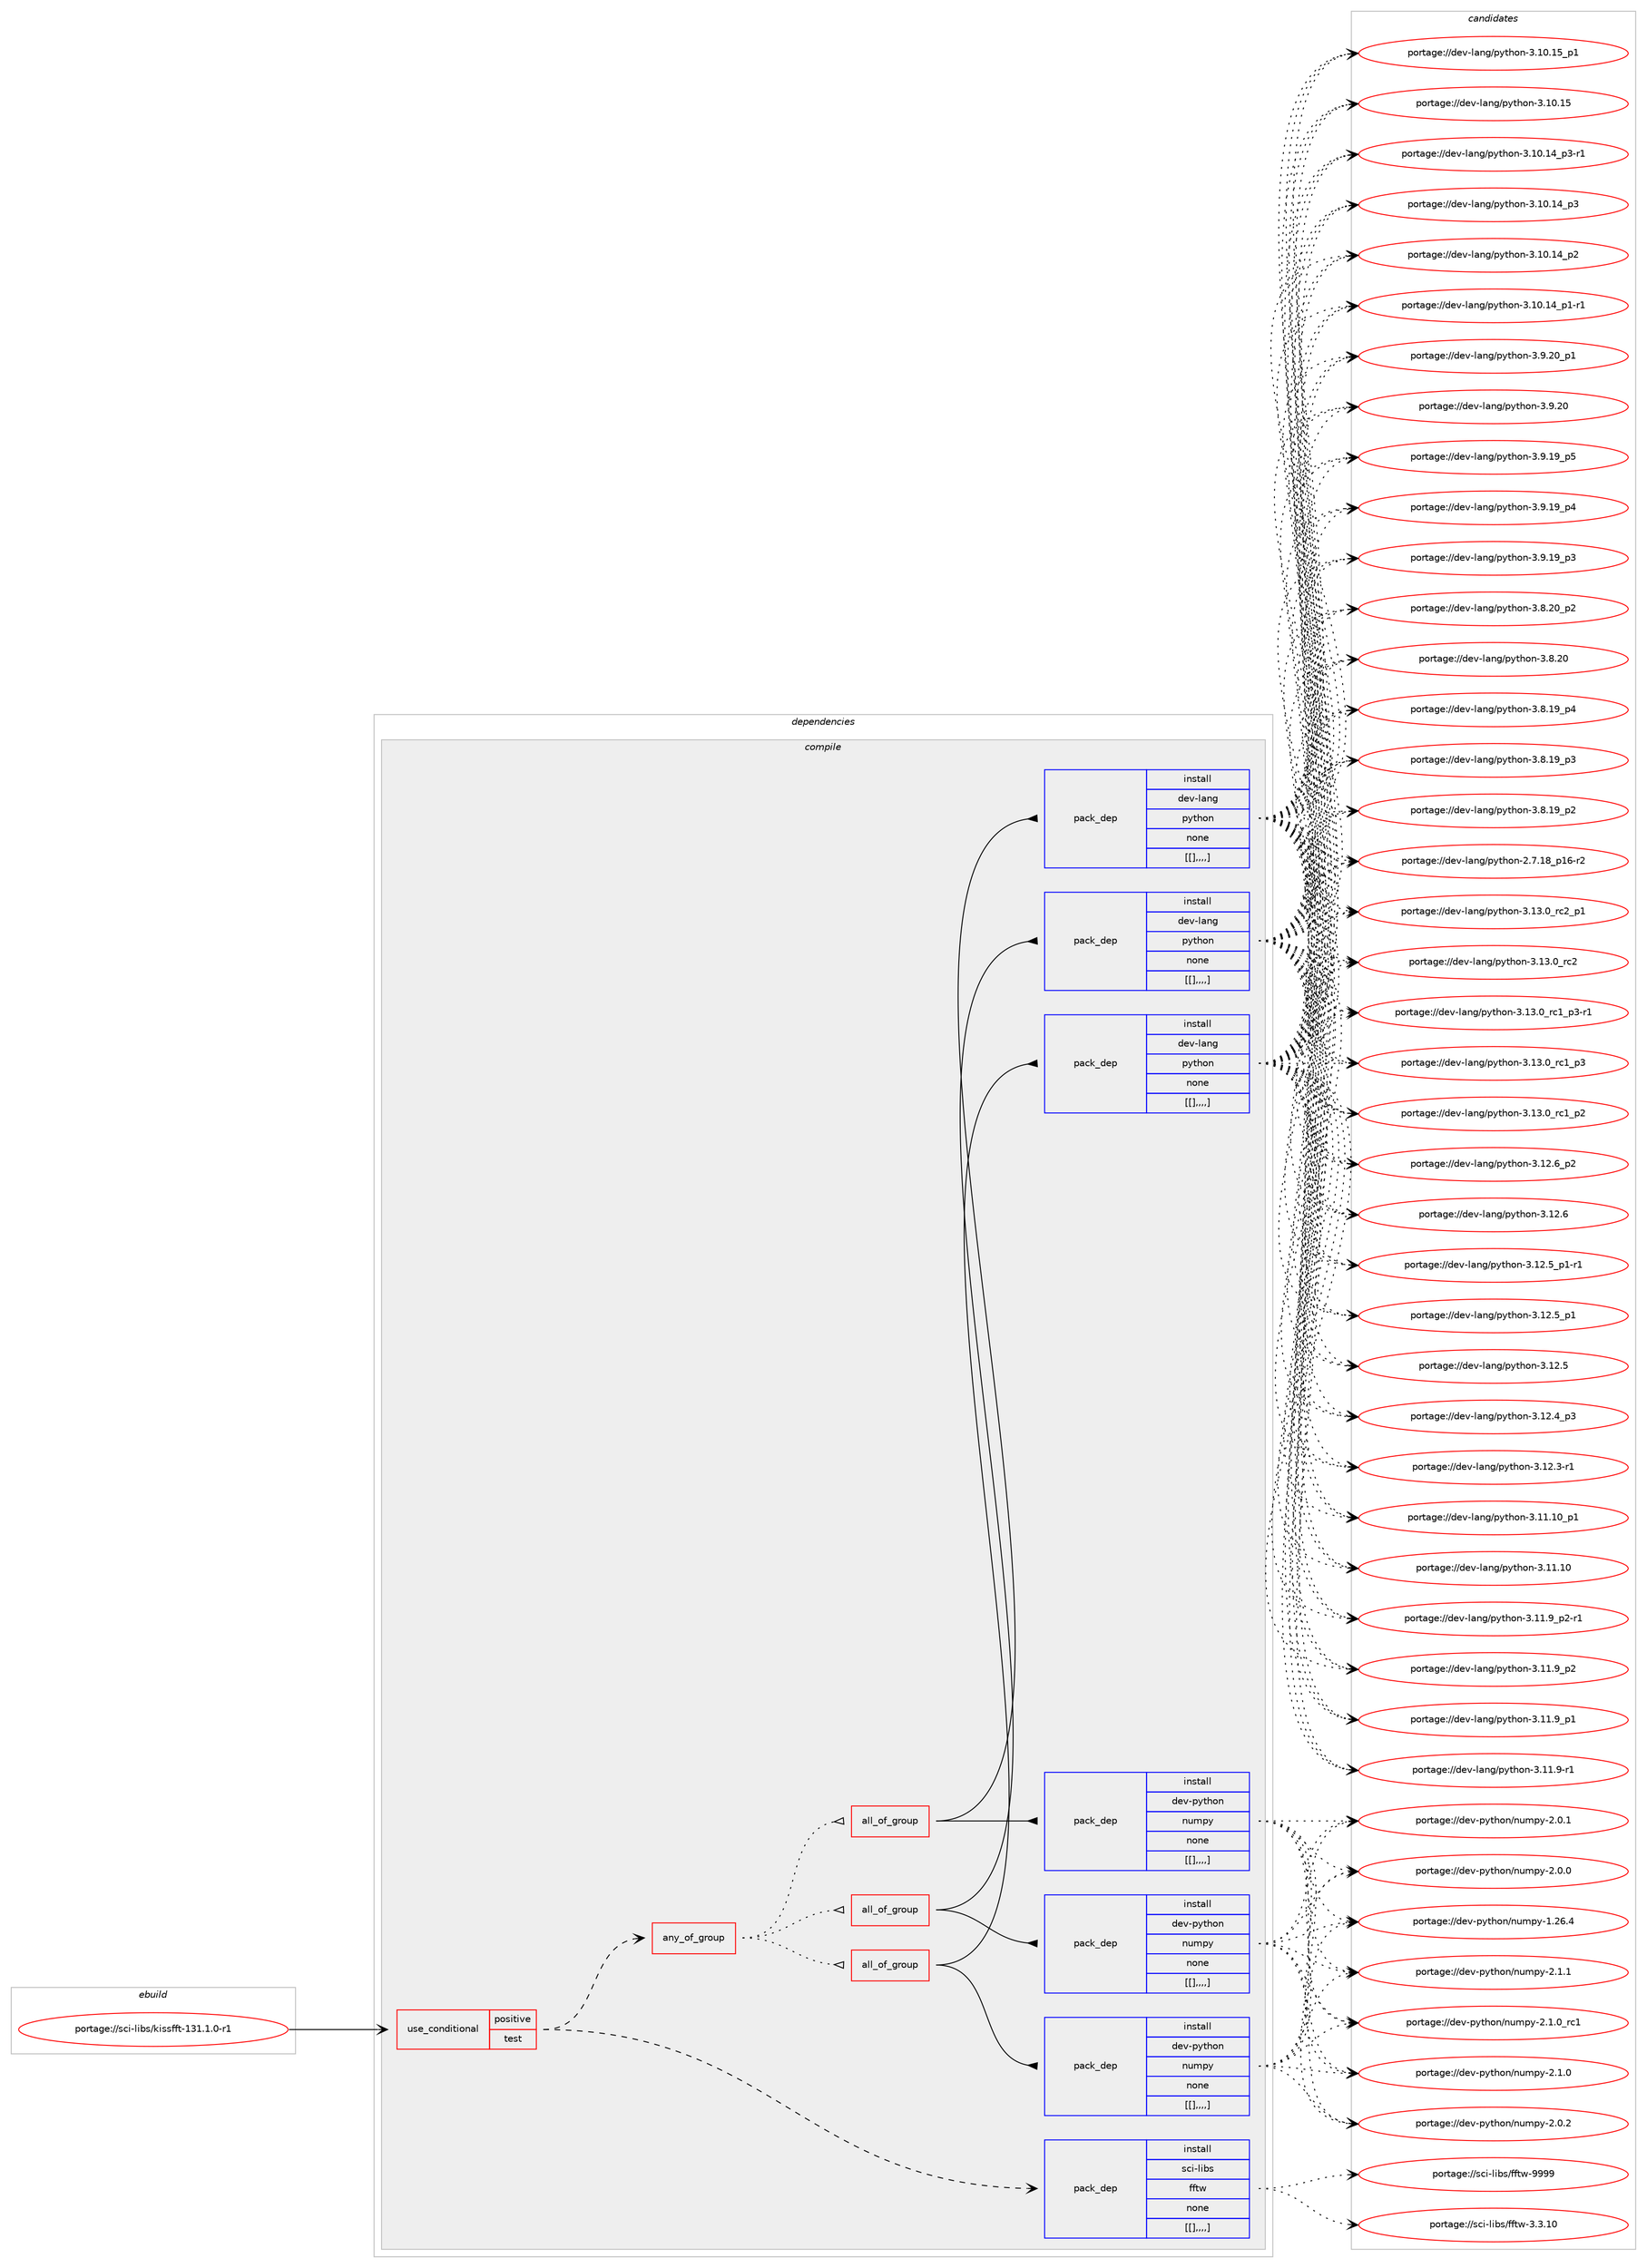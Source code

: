 digraph prolog {

# *************
# Graph options
# *************

newrank=true;
concentrate=true;
compound=true;
graph [rankdir=LR,fontname=Helvetica,fontsize=10,ranksep=1.5];#, ranksep=2.5, nodesep=0.2];
edge  [arrowhead=vee];
node  [fontname=Helvetica,fontsize=10];

# **********
# The ebuild
# **********

subgraph cluster_leftcol {
color=gray;
label=<<i>ebuild</i>>;
id [label="portage://sci-libs/kissfft-131.1.0-r1", color=red, width=4, href="../sci-libs/kissfft-131.1.0-r1.svg"];
}

# ****************
# The dependencies
# ****************

subgraph cluster_midcol {
color=gray;
label=<<i>dependencies</i>>;
subgraph cluster_compile {
fillcolor="#eeeeee";
style=filled;
label=<<i>compile</i>>;
subgraph cond110221 {
dependency412588 [label=<<TABLE BORDER="0" CELLBORDER="1" CELLSPACING="0" CELLPADDING="4"><TR><TD ROWSPAN="3" CELLPADDING="10">use_conditional</TD></TR><TR><TD>positive</TD></TR><TR><TD>test</TD></TR></TABLE>>, shape=none, color=red];
subgraph pack299478 {
dependency412589 [label=<<TABLE BORDER="0" CELLBORDER="1" CELLSPACING="0" CELLPADDING="4" WIDTH="220"><TR><TD ROWSPAN="6" CELLPADDING="30">pack_dep</TD></TR><TR><TD WIDTH="110">install</TD></TR><TR><TD>sci-libs</TD></TR><TR><TD>fftw</TD></TR><TR><TD>none</TD></TR><TR><TD>[[],,,,]</TD></TR></TABLE>>, shape=none, color=blue];
}
dependency412588:e -> dependency412589:w [weight=20,style="dashed",arrowhead="vee"];
subgraph any2693 {
dependency412590 [label=<<TABLE BORDER="0" CELLBORDER="1" CELLSPACING="0" CELLPADDING="4"><TR><TD CELLPADDING="10">any_of_group</TD></TR></TABLE>>, shape=none, color=red];subgraph all199 {
dependency412591 [label=<<TABLE BORDER="0" CELLBORDER="1" CELLSPACING="0" CELLPADDING="4"><TR><TD CELLPADDING="10">all_of_group</TD></TR></TABLE>>, shape=none, color=red];subgraph pack299479 {
dependency412592 [label=<<TABLE BORDER="0" CELLBORDER="1" CELLSPACING="0" CELLPADDING="4" WIDTH="220"><TR><TD ROWSPAN="6" CELLPADDING="30">pack_dep</TD></TR><TR><TD WIDTH="110">install</TD></TR><TR><TD>dev-lang</TD></TR><TR><TD>python</TD></TR><TR><TD>none</TD></TR><TR><TD>[[],,,,]</TD></TR></TABLE>>, shape=none, color=blue];
}
dependency412591:e -> dependency412592:w [weight=20,style="solid",arrowhead="inv"];
subgraph pack299480 {
dependency412593 [label=<<TABLE BORDER="0" CELLBORDER="1" CELLSPACING="0" CELLPADDING="4" WIDTH="220"><TR><TD ROWSPAN="6" CELLPADDING="30">pack_dep</TD></TR><TR><TD WIDTH="110">install</TD></TR><TR><TD>dev-python</TD></TR><TR><TD>numpy</TD></TR><TR><TD>none</TD></TR><TR><TD>[[],,,,]</TD></TR></TABLE>>, shape=none, color=blue];
}
dependency412591:e -> dependency412593:w [weight=20,style="solid",arrowhead="inv"];
}
dependency412590:e -> dependency412591:w [weight=20,style="dotted",arrowhead="oinv"];
subgraph all200 {
dependency412594 [label=<<TABLE BORDER="0" CELLBORDER="1" CELLSPACING="0" CELLPADDING="4"><TR><TD CELLPADDING="10">all_of_group</TD></TR></TABLE>>, shape=none, color=red];subgraph pack299481 {
dependency412595 [label=<<TABLE BORDER="0" CELLBORDER="1" CELLSPACING="0" CELLPADDING="4" WIDTH="220"><TR><TD ROWSPAN="6" CELLPADDING="30">pack_dep</TD></TR><TR><TD WIDTH="110">install</TD></TR><TR><TD>dev-lang</TD></TR><TR><TD>python</TD></TR><TR><TD>none</TD></TR><TR><TD>[[],,,,]</TD></TR></TABLE>>, shape=none, color=blue];
}
dependency412594:e -> dependency412595:w [weight=20,style="solid",arrowhead="inv"];
subgraph pack299482 {
dependency412596 [label=<<TABLE BORDER="0" CELLBORDER="1" CELLSPACING="0" CELLPADDING="4" WIDTH="220"><TR><TD ROWSPAN="6" CELLPADDING="30">pack_dep</TD></TR><TR><TD WIDTH="110">install</TD></TR><TR><TD>dev-python</TD></TR><TR><TD>numpy</TD></TR><TR><TD>none</TD></TR><TR><TD>[[],,,,]</TD></TR></TABLE>>, shape=none, color=blue];
}
dependency412594:e -> dependency412596:w [weight=20,style="solid",arrowhead="inv"];
}
dependency412590:e -> dependency412594:w [weight=20,style="dotted",arrowhead="oinv"];
subgraph all201 {
dependency412597 [label=<<TABLE BORDER="0" CELLBORDER="1" CELLSPACING="0" CELLPADDING="4"><TR><TD CELLPADDING="10">all_of_group</TD></TR></TABLE>>, shape=none, color=red];subgraph pack299483 {
dependency412598 [label=<<TABLE BORDER="0" CELLBORDER="1" CELLSPACING="0" CELLPADDING="4" WIDTH="220"><TR><TD ROWSPAN="6" CELLPADDING="30">pack_dep</TD></TR><TR><TD WIDTH="110">install</TD></TR><TR><TD>dev-lang</TD></TR><TR><TD>python</TD></TR><TR><TD>none</TD></TR><TR><TD>[[],,,,]</TD></TR></TABLE>>, shape=none, color=blue];
}
dependency412597:e -> dependency412598:w [weight=20,style="solid",arrowhead="inv"];
subgraph pack299484 {
dependency412599 [label=<<TABLE BORDER="0" CELLBORDER="1" CELLSPACING="0" CELLPADDING="4" WIDTH="220"><TR><TD ROWSPAN="6" CELLPADDING="30">pack_dep</TD></TR><TR><TD WIDTH="110">install</TD></TR><TR><TD>dev-python</TD></TR><TR><TD>numpy</TD></TR><TR><TD>none</TD></TR><TR><TD>[[],,,,]</TD></TR></TABLE>>, shape=none, color=blue];
}
dependency412597:e -> dependency412599:w [weight=20,style="solid",arrowhead="inv"];
}
dependency412590:e -> dependency412597:w [weight=20,style="dotted",arrowhead="oinv"];
}
dependency412588:e -> dependency412590:w [weight=20,style="dashed",arrowhead="vee"];
}
id:e -> dependency412588:w [weight=20,style="solid",arrowhead="vee"];
}
subgraph cluster_compileandrun {
fillcolor="#eeeeee";
style=filled;
label=<<i>compile and run</i>>;
}
subgraph cluster_run {
fillcolor="#eeeeee";
style=filled;
label=<<i>run</i>>;
}
}

# **************
# The candidates
# **************

subgraph cluster_choices {
rank=same;
color=gray;
label=<<i>candidates</i>>;

subgraph choice299478 {
color=black;
nodesep=1;
choice115991054510810598115471021021161194557575757 [label="portage://sci-libs/fftw-9999", color=red, width=4,href="../sci-libs/fftw-9999.svg"];
choice1159910545108105981154710210211611945514651464948 [label="portage://sci-libs/fftw-3.3.10", color=red, width=4,href="../sci-libs/fftw-3.3.10.svg"];
dependency412589:e -> choice115991054510810598115471021021161194557575757:w [style=dotted,weight="100"];
dependency412589:e -> choice1159910545108105981154710210211611945514651464948:w [style=dotted,weight="100"];
}
subgraph choice299479 {
color=black;
nodesep=1;
choice100101118451089711010347112121116104111110455146495146489511499509511249 [label="portage://dev-lang/python-3.13.0_rc2_p1", color=red, width=4,href="../dev-lang/python-3.13.0_rc2_p1.svg"];
choice10010111845108971101034711212111610411111045514649514648951149950 [label="portage://dev-lang/python-3.13.0_rc2", color=red, width=4,href="../dev-lang/python-3.13.0_rc2.svg"];
choice1001011184510897110103471121211161041111104551464951464895114994995112514511449 [label="portage://dev-lang/python-3.13.0_rc1_p3-r1", color=red, width=4,href="../dev-lang/python-3.13.0_rc1_p3-r1.svg"];
choice100101118451089711010347112121116104111110455146495146489511499499511251 [label="portage://dev-lang/python-3.13.0_rc1_p3", color=red, width=4,href="../dev-lang/python-3.13.0_rc1_p3.svg"];
choice100101118451089711010347112121116104111110455146495146489511499499511250 [label="portage://dev-lang/python-3.13.0_rc1_p2", color=red, width=4,href="../dev-lang/python-3.13.0_rc1_p2.svg"];
choice100101118451089711010347112121116104111110455146495046549511250 [label="portage://dev-lang/python-3.12.6_p2", color=red, width=4,href="../dev-lang/python-3.12.6_p2.svg"];
choice10010111845108971101034711212111610411111045514649504654 [label="portage://dev-lang/python-3.12.6", color=red, width=4,href="../dev-lang/python-3.12.6.svg"];
choice1001011184510897110103471121211161041111104551464950465395112494511449 [label="portage://dev-lang/python-3.12.5_p1-r1", color=red, width=4,href="../dev-lang/python-3.12.5_p1-r1.svg"];
choice100101118451089711010347112121116104111110455146495046539511249 [label="portage://dev-lang/python-3.12.5_p1", color=red, width=4,href="../dev-lang/python-3.12.5_p1.svg"];
choice10010111845108971101034711212111610411111045514649504653 [label="portage://dev-lang/python-3.12.5", color=red, width=4,href="../dev-lang/python-3.12.5.svg"];
choice100101118451089711010347112121116104111110455146495046529511251 [label="portage://dev-lang/python-3.12.4_p3", color=red, width=4,href="../dev-lang/python-3.12.4_p3.svg"];
choice100101118451089711010347112121116104111110455146495046514511449 [label="portage://dev-lang/python-3.12.3-r1", color=red, width=4,href="../dev-lang/python-3.12.3-r1.svg"];
choice10010111845108971101034711212111610411111045514649494649489511249 [label="portage://dev-lang/python-3.11.10_p1", color=red, width=4,href="../dev-lang/python-3.11.10_p1.svg"];
choice1001011184510897110103471121211161041111104551464949464948 [label="portage://dev-lang/python-3.11.10", color=red, width=4,href="../dev-lang/python-3.11.10.svg"];
choice1001011184510897110103471121211161041111104551464949465795112504511449 [label="portage://dev-lang/python-3.11.9_p2-r1", color=red, width=4,href="../dev-lang/python-3.11.9_p2-r1.svg"];
choice100101118451089711010347112121116104111110455146494946579511250 [label="portage://dev-lang/python-3.11.9_p2", color=red, width=4,href="../dev-lang/python-3.11.9_p2.svg"];
choice100101118451089711010347112121116104111110455146494946579511249 [label="portage://dev-lang/python-3.11.9_p1", color=red, width=4,href="../dev-lang/python-3.11.9_p1.svg"];
choice100101118451089711010347112121116104111110455146494946574511449 [label="portage://dev-lang/python-3.11.9-r1", color=red, width=4,href="../dev-lang/python-3.11.9-r1.svg"];
choice10010111845108971101034711212111610411111045514649484649539511249 [label="portage://dev-lang/python-3.10.15_p1", color=red, width=4,href="../dev-lang/python-3.10.15_p1.svg"];
choice1001011184510897110103471121211161041111104551464948464953 [label="portage://dev-lang/python-3.10.15", color=red, width=4,href="../dev-lang/python-3.10.15.svg"];
choice100101118451089711010347112121116104111110455146494846495295112514511449 [label="portage://dev-lang/python-3.10.14_p3-r1", color=red, width=4,href="../dev-lang/python-3.10.14_p3-r1.svg"];
choice10010111845108971101034711212111610411111045514649484649529511251 [label="portage://dev-lang/python-3.10.14_p3", color=red, width=4,href="../dev-lang/python-3.10.14_p3.svg"];
choice10010111845108971101034711212111610411111045514649484649529511250 [label="portage://dev-lang/python-3.10.14_p2", color=red, width=4,href="../dev-lang/python-3.10.14_p2.svg"];
choice100101118451089711010347112121116104111110455146494846495295112494511449 [label="portage://dev-lang/python-3.10.14_p1-r1", color=red, width=4,href="../dev-lang/python-3.10.14_p1-r1.svg"];
choice100101118451089711010347112121116104111110455146574650489511249 [label="portage://dev-lang/python-3.9.20_p1", color=red, width=4,href="../dev-lang/python-3.9.20_p1.svg"];
choice10010111845108971101034711212111610411111045514657465048 [label="portage://dev-lang/python-3.9.20", color=red, width=4,href="../dev-lang/python-3.9.20.svg"];
choice100101118451089711010347112121116104111110455146574649579511253 [label="portage://dev-lang/python-3.9.19_p5", color=red, width=4,href="../dev-lang/python-3.9.19_p5.svg"];
choice100101118451089711010347112121116104111110455146574649579511252 [label="portage://dev-lang/python-3.9.19_p4", color=red, width=4,href="../dev-lang/python-3.9.19_p4.svg"];
choice100101118451089711010347112121116104111110455146574649579511251 [label="portage://dev-lang/python-3.9.19_p3", color=red, width=4,href="../dev-lang/python-3.9.19_p3.svg"];
choice100101118451089711010347112121116104111110455146564650489511250 [label="portage://dev-lang/python-3.8.20_p2", color=red, width=4,href="../dev-lang/python-3.8.20_p2.svg"];
choice10010111845108971101034711212111610411111045514656465048 [label="portage://dev-lang/python-3.8.20", color=red, width=4,href="../dev-lang/python-3.8.20.svg"];
choice100101118451089711010347112121116104111110455146564649579511252 [label="portage://dev-lang/python-3.8.19_p4", color=red, width=4,href="../dev-lang/python-3.8.19_p4.svg"];
choice100101118451089711010347112121116104111110455146564649579511251 [label="portage://dev-lang/python-3.8.19_p3", color=red, width=4,href="../dev-lang/python-3.8.19_p3.svg"];
choice100101118451089711010347112121116104111110455146564649579511250 [label="portage://dev-lang/python-3.8.19_p2", color=red, width=4,href="../dev-lang/python-3.8.19_p2.svg"];
choice100101118451089711010347112121116104111110455046554649569511249544511450 [label="portage://dev-lang/python-2.7.18_p16-r2", color=red, width=4,href="../dev-lang/python-2.7.18_p16-r2.svg"];
dependency412592:e -> choice100101118451089711010347112121116104111110455146495146489511499509511249:w [style=dotted,weight="100"];
dependency412592:e -> choice10010111845108971101034711212111610411111045514649514648951149950:w [style=dotted,weight="100"];
dependency412592:e -> choice1001011184510897110103471121211161041111104551464951464895114994995112514511449:w [style=dotted,weight="100"];
dependency412592:e -> choice100101118451089711010347112121116104111110455146495146489511499499511251:w [style=dotted,weight="100"];
dependency412592:e -> choice100101118451089711010347112121116104111110455146495146489511499499511250:w [style=dotted,weight="100"];
dependency412592:e -> choice100101118451089711010347112121116104111110455146495046549511250:w [style=dotted,weight="100"];
dependency412592:e -> choice10010111845108971101034711212111610411111045514649504654:w [style=dotted,weight="100"];
dependency412592:e -> choice1001011184510897110103471121211161041111104551464950465395112494511449:w [style=dotted,weight="100"];
dependency412592:e -> choice100101118451089711010347112121116104111110455146495046539511249:w [style=dotted,weight="100"];
dependency412592:e -> choice10010111845108971101034711212111610411111045514649504653:w [style=dotted,weight="100"];
dependency412592:e -> choice100101118451089711010347112121116104111110455146495046529511251:w [style=dotted,weight="100"];
dependency412592:e -> choice100101118451089711010347112121116104111110455146495046514511449:w [style=dotted,weight="100"];
dependency412592:e -> choice10010111845108971101034711212111610411111045514649494649489511249:w [style=dotted,weight="100"];
dependency412592:e -> choice1001011184510897110103471121211161041111104551464949464948:w [style=dotted,weight="100"];
dependency412592:e -> choice1001011184510897110103471121211161041111104551464949465795112504511449:w [style=dotted,weight="100"];
dependency412592:e -> choice100101118451089711010347112121116104111110455146494946579511250:w [style=dotted,weight="100"];
dependency412592:e -> choice100101118451089711010347112121116104111110455146494946579511249:w [style=dotted,weight="100"];
dependency412592:e -> choice100101118451089711010347112121116104111110455146494946574511449:w [style=dotted,weight="100"];
dependency412592:e -> choice10010111845108971101034711212111610411111045514649484649539511249:w [style=dotted,weight="100"];
dependency412592:e -> choice1001011184510897110103471121211161041111104551464948464953:w [style=dotted,weight="100"];
dependency412592:e -> choice100101118451089711010347112121116104111110455146494846495295112514511449:w [style=dotted,weight="100"];
dependency412592:e -> choice10010111845108971101034711212111610411111045514649484649529511251:w [style=dotted,weight="100"];
dependency412592:e -> choice10010111845108971101034711212111610411111045514649484649529511250:w [style=dotted,weight="100"];
dependency412592:e -> choice100101118451089711010347112121116104111110455146494846495295112494511449:w [style=dotted,weight="100"];
dependency412592:e -> choice100101118451089711010347112121116104111110455146574650489511249:w [style=dotted,weight="100"];
dependency412592:e -> choice10010111845108971101034711212111610411111045514657465048:w [style=dotted,weight="100"];
dependency412592:e -> choice100101118451089711010347112121116104111110455146574649579511253:w [style=dotted,weight="100"];
dependency412592:e -> choice100101118451089711010347112121116104111110455146574649579511252:w [style=dotted,weight="100"];
dependency412592:e -> choice100101118451089711010347112121116104111110455146574649579511251:w [style=dotted,weight="100"];
dependency412592:e -> choice100101118451089711010347112121116104111110455146564650489511250:w [style=dotted,weight="100"];
dependency412592:e -> choice10010111845108971101034711212111610411111045514656465048:w [style=dotted,weight="100"];
dependency412592:e -> choice100101118451089711010347112121116104111110455146564649579511252:w [style=dotted,weight="100"];
dependency412592:e -> choice100101118451089711010347112121116104111110455146564649579511251:w [style=dotted,weight="100"];
dependency412592:e -> choice100101118451089711010347112121116104111110455146564649579511250:w [style=dotted,weight="100"];
dependency412592:e -> choice100101118451089711010347112121116104111110455046554649569511249544511450:w [style=dotted,weight="100"];
}
subgraph choice299480 {
color=black;
nodesep=1;
choice1001011184511212111610411111047110117109112121455046494649 [label="portage://dev-python/numpy-2.1.1", color=red, width=4,href="../dev-python/numpy-2.1.1.svg"];
choice1001011184511212111610411111047110117109112121455046494648951149949 [label="portage://dev-python/numpy-2.1.0_rc1", color=red, width=4,href="../dev-python/numpy-2.1.0_rc1.svg"];
choice1001011184511212111610411111047110117109112121455046494648 [label="portage://dev-python/numpy-2.1.0", color=red, width=4,href="../dev-python/numpy-2.1.0.svg"];
choice1001011184511212111610411111047110117109112121455046484650 [label="portage://dev-python/numpy-2.0.2", color=red, width=4,href="../dev-python/numpy-2.0.2.svg"];
choice1001011184511212111610411111047110117109112121455046484649 [label="portage://dev-python/numpy-2.0.1", color=red, width=4,href="../dev-python/numpy-2.0.1.svg"];
choice1001011184511212111610411111047110117109112121455046484648 [label="portage://dev-python/numpy-2.0.0", color=red, width=4,href="../dev-python/numpy-2.0.0.svg"];
choice100101118451121211161041111104711011710911212145494650544652 [label="portage://dev-python/numpy-1.26.4", color=red, width=4,href="../dev-python/numpy-1.26.4.svg"];
dependency412593:e -> choice1001011184511212111610411111047110117109112121455046494649:w [style=dotted,weight="100"];
dependency412593:e -> choice1001011184511212111610411111047110117109112121455046494648951149949:w [style=dotted,weight="100"];
dependency412593:e -> choice1001011184511212111610411111047110117109112121455046494648:w [style=dotted,weight="100"];
dependency412593:e -> choice1001011184511212111610411111047110117109112121455046484650:w [style=dotted,weight="100"];
dependency412593:e -> choice1001011184511212111610411111047110117109112121455046484649:w [style=dotted,weight="100"];
dependency412593:e -> choice1001011184511212111610411111047110117109112121455046484648:w [style=dotted,weight="100"];
dependency412593:e -> choice100101118451121211161041111104711011710911212145494650544652:w [style=dotted,weight="100"];
}
subgraph choice299481 {
color=black;
nodesep=1;
choice100101118451089711010347112121116104111110455146495146489511499509511249 [label="portage://dev-lang/python-3.13.0_rc2_p1", color=red, width=4,href="../dev-lang/python-3.13.0_rc2_p1.svg"];
choice10010111845108971101034711212111610411111045514649514648951149950 [label="portage://dev-lang/python-3.13.0_rc2", color=red, width=4,href="../dev-lang/python-3.13.0_rc2.svg"];
choice1001011184510897110103471121211161041111104551464951464895114994995112514511449 [label="portage://dev-lang/python-3.13.0_rc1_p3-r1", color=red, width=4,href="../dev-lang/python-3.13.0_rc1_p3-r1.svg"];
choice100101118451089711010347112121116104111110455146495146489511499499511251 [label="portage://dev-lang/python-3.13.0_rc1_p3", color=red, width=4,href="../dev-lang/python-3.13.0_rc1_p3.svg"];
choice100101118451089711010347112121116104111110455146495146489511499499511250 [label="portage://dev-lang/python-3.13.0_rc1_p2", color=red, width=4,href="../dev-lang/python-3.13.0_rc1_p2.svg"];
choice100101118451089711010347112121116104111110455146495046549511250 [label="portage://dev-lang/python-3.12.6_p2", color=red, width=4,href="../dev-lang/python-3.12.6_p2.svg"];
choice10010111845108971101034711212111610411111045514649504654 [label="portage://dev-lang/python-3.12.6", color=red, width=4,href="../dev-lang/python-3.12.6.svg"];
choice1001011184510897110103471121211161041111104551464950465395112494511449 [label="portage://dev-lang/python-3.12.5_p1-r1", color=red, width=4,href="../dev-lang/python-3.12.5_p1-r1.svg"];
choice100101118451089711010347112121116104111110455146495046539511249 [label="portage://dev-lang/python-3.12.5_p1", color=red, width=4,href="../dev-lang/python-3.12.5_p1.svg"];
choice10010111845108971101034711212111610411111045514649504653 [label="portage://dev-lang/python-3.12.5", color=red, width=4,href="../dev-lang/python-3.12.5.svg"];
choice100101118451089711010347112121116104111110455146495046529511251 [label="portage://dev-lang/python-3.12.4_p3", color=red, width=4,href="../dev-lang/python-3.12.4_p3.svg"];
choice100101118451089711010347112121116104111110455146495046514511449 [label="portage://dev-lang/python-3.12.3-r1", color=red, width=4,href="../dev-lang/python-3.12.3-r1.svg"];
choice10010111845108971101034711212111610411111045514649494649489511249 [label="portage://dev-lang/python-3.11.10_p1", color=red, width=4,href="../dev-lang/python-3.11.10_p1.svg"];
choice1001011184510897110103471121211161041111104551464949464948 [label="portage://dev-lang/python-3.11.10", color=red, width=4,href="../dev-lang/python-3.11.10.svg"];
choice1001011184510897110103471121211161041111104551464949465795112504511449 [label="portage://dev-lang/python-3.11.9_p2-r1", color=red, width=4,href="../dev-lang/python-3.11.9_p2-r1.svg"];
choice100101118451089711010347112121116104111110455146494946579511250 [label="portage://dev-lang/python-3.11.9_p2", color=red, width=4,href="../dev-lang/python-3.11.9_p2.svg"];
choice100101118451089711010347112121116104111110455146494946579511249 [label="portage://dev-lang/python-3.11.9_p1", color=red, width=4,href="../dev-lang/python-3.11.9_p1.svg"];
choice100101118451089711010347112121116104111110455146494946574511449 [label="portage://dev-lang/python-3.11.9-r1", color=red, width=4,href="../dev-lang/python-3.11.9-r1.svg"];
choice10010111845108971101034711212111610411111045514649484649539511249 [label="portage://dev-lang/python-3.10.15_p1", color=red, width=4,href="../dev-lang/python-3.10.15_p1.svg"];
choice1001011184510897110103471121211161041111104551464948464953 [label="portage://dev-lang/python-3.10.15", color=red, width=4,href="../dev-lang/python-3.10.15.svg"];
choice100101118451089711010347112121116104111110455146494846495295112514511449 [label="portage://dev-lang/python-3.10.14_p3-r1", color=red, width=4,href="../dev-lang/python-3.10.14_p3-r1.svg"];
choice10010111845108971101034711212111610411111045514649484649529511251 [label="portage://dev-lang/python-3.10.14_p3", color=red, width=4,href="../dev-lang/python-3.10.14_p3.svg"];
choice10010111845108971101034711212111610411111045514649484649529511250 [label="portage://dev-lang/python-3.10.14_p2", color=red, width=4,href="../dev-lang/python-3.10.14_p2.svg"];
choice100101118451089711010347112121116104111110455146494846495295112494511449 [label="portage://dev-lang/python-3.10.14_p1-r1", color=red, width=4,href="../dev-lang/python-3.10.14_p1-r1.svg"];
choice100101118451089711010347112121116104111110455146574650489511249 [label="portage://dev-lang/python-3.9.20_p1", color=red, width=4,href="../dev-lang/python-3.9.20_p1.svg"];
choice10010111845108971101034711212111610411111045514657465048 [label="portage://dev-lang/python-3.9.20", color=red, width=4,href="../dev-lang/python-3.9.20.svg"];
choice100101118451089711010347112121116104111110455146574649579511253 [label="portage://dev-lang/python-3.9.19_p5", color=red, width=4,href="../dev-lang/python-3.9.19_p5.svg"];
choice100101118451089711010347112121116104111110455146574649579511252 [label="portage://dev-lang/python-3.9.19_p4", color=red, width=4,href="../dev-lang/python-3.9.19_p4.svg"];
choice100101118451089711010347112121116104111110455146574649579511251 [label="portage://dev-lang/python-3.9.19_p3", color=red, width=4,href="../dev-lang/python-3.9.19_p3.svg"];
choice100101118451089711010347112121116104111110455146564650489511250 [label="portage://dev-lang/python-3.8.20_p2", color=red, width=4,href="../dev-lang/python-3.8.20_p2.svg"];
choice10010111845108971101034711212111610411111045514656465048 [label="portage://dev-lang/python-3.8.20", color=red, width=4,href="../dev-lang/python-3.8.20.svg"];
choice100101118451089711010347112121116104111110455146564649579511252 [label="portage://dev-lang/python-3.8.19_p4", color=red, width=4,href="../dev-lang/python-3.8.19_p4.svg"];
choice100101118451089711010347112121116104111110455146564649579511251 [label="portage://dev-lang/python-3.8.19_p3", color=red, width=4,href="../dev-lang/python-3.8.19_p3.svg"];
choice100101118451089711010347112121116104111110455146564649579511250 [label="portage://dev-lang/python-3.8.19_p2", color=red, width=4,href="../dev-lang/python-3.8.19_p2.svg"];
choice100101118451089711010347112121116104111110455046554649569511249544511450 [label="portage://dev-lang/python-2.7.18_p16-r2", color=red, width=4,href="../dev-lang/python-2.7.18_p16-r2.svg"];
dependency412595:e -> choice100101118451089711010347112121116104111110455146495146489511499509511249:w [style=dotted,weight="100"];
dependency412595:e -> choice10010111845108971101034711212111610411111045514649514648951149950:w [style=dotted,weight="100"];
dependency412595:e -> choice1001011184510897110103471121211161041111104551464951464895114994995112514511449:w [style=dotted,weight="100"];
dependency412595:e -> choice100101118451089711010347112121116104111110455146495146489511499499511251:w [style=dotted,weight="100"];
dependency412595:e -> choice100101118451089711010347112121116104111110455146495146489511499499511250:w [style=dotted,weight="100"];
dependency412595:e -> choice100101118451089711010347112121116104111110455146495046549511250:w [style=dotted,weight="100"];
dependency412595:e -> choice10010111845108971101034711212111610411111045514649504654:w [style=dotted,weight="100"];
dependency412595:e -> choice1001011184510897110103471121211161041111104551464950465395112494511449:w [style=dotted,weight="100"];
dependency412595:e -> choice100101118451089711010347112121116104111110455146495046539511249:w [style=dotted,weight="100"];
dependency412595:e -> choice10010111845108971101034711212111610411111045514649504653:w [style=dotted,weight="100"];
dependency412595:e -> choice100101118451089711010347112121116104111110455146495046529511251:w [style=dotted,weight="100"];
dependency412595:e -> choice100101118451089711010347112121116104111110455146495046514511449:w [style=dotted,weight="100"];
dependency412595:e -> choice10010111845108971101034711212111610411111045514649494649489511249:w [style=dotted,weight="100"];
dependency412595:e -> choice1001011184510897110103471121211161041111104551464949464948:w [style=dotted,weight="100"];
dependency412595:e -> choice1001011184510897110103471121211161041111104551464949465795112504511449:w [style=dotted,weight="100"];
dependency412595:e -> choice100101118451089711010347112121116104111110455146494946579511250:w [style=dotted,weight="100"];
dependency412595:e -> choice100101118451089711010347112121116104111110455146494946579511249:w [style=dotted,weight="100"];
dependency412595:e -> choice100101118451089711010347112121116104111110455146494946574511449:w [style=dotted,weight="100"];
dependency412595:e -> choice10010111845108971101034711212111610411111045514649484649539511249:w [style=dotted,weight="100"];
dependency412595:e -> choice1001011184510897110103471121211161041111104551464948464953:w [style=dotted,weight="100"];
dependency412595:e -> choice100101118451089711010347112121116104111110455146494846495295112514511449:w [style=dotted,weight="100"];
dependency412595:e -> choice10010111845108971101034711212111610411111045514649484649529511251:w [style=dotted,weight="100"];
dependency412595:e -> choice10010111845108971101034711212111610411111045514649484649529511250:w [style=dotted,weight="100"];
dependency412595:e -> choice100101118451089711010347112121116104111110455146494846495295112494511449:w [style=dotted,weight="100"];
dependency412595:e -> choice100101118451089711010347112121116104111110455146574650489511249:w [style=dotted,weight="100"];
dependency412595:e -> choice10010111845108971101034711212111610411111045514657465048:w [style=dotted,weight="100"];
dependency412595:e -> choice100101118451089711010347112121116104111110455146574649579511253:w [style=dotted,weight="100"];
dependency412595:e -> choice100101118451089711010347112121116104111110455146574649579511252:w [style=dotted,weight="100"];
dependency412595:e -> choice100101118451089711010347112121116104111110455146574649579511251:w [style=dotted,weight="100"];
dependency412595:e -> choice100101118451089711010347112121116104111110455146564650489511250:w [style=dotted,weight="100"];
dependency412595:e -> choice10010111845108971101034711212111610411111045514656465048:w [style=dotted,weight="100"];
dependency412595:e -> choice100101118451089711010347112121116104111110455146564649579511252:w [style=dotted,weight="100"];
dependency412595:e -> choice100101118451089711010347112121116104111110455146564649579511251:w [style=dotted,weight="100"];
dependency412595:e -> choice100101118451089711010347112121116104111110455146564649579511250:w [style=dotted,weight="100"];
dependency412595:e -> choice100101118451089711010347112121116104111110455046554649569511249544511450:w [style=dotted,weight="100"];
}
subgraph choice299482 {
color=black;
nodesep=1;
choice1001011184511212111610411111047110117109112121455046494649 [label="portage://dev-python/numpy-2.1.1", color=red, width=4,href="../dev-python/numpy-2.1.1.svg"];
choice1001011184511212111610411111047110117109112121455046494648951149949 [label="portage://dev-python/numpy-2.1.0_rc1", color=red, width=4,href="../dev-python/numpy-2.1.0_rc1.svg"];
choice1001011184511212111610411111047110117109112121455046494648 [label="portage://dev-python/numpy-2.1.0", color=red, width=4,href="../dev-python/numpy-2.1.0.svg"];
choice1001011184511212111610411111047110117109112121455046484650 [label="portage://dev-python/numpy-2.0.2", color=red, width=4,href="../dev-python/numpy-2.0.2.svg"];
choice1001011184511212111610411111047110117109112121455046484649 [label="portage://dev-python/numpy-2.0.1", color=red, width=4,href="../dev-python/numpy-2.0.1.svg"];
choice1001011184511212111610411111047110117109112121455046484648 [label="portage://dev-python/numpy-2.0.0", color=red, width=4,href="../dev-python/numpy-2.0.0.svg"];
choice100101118451121211161041111104711011710911212145494650544652 [label="portage://dev-python/numpy-1.26.4", color=red, width=4,href="../dev-python/numpy-1.26.4.svg"];
dependency412596:e -> choice1001011184511212111610411111047110117109112121455046494649:w [style=dotted,weight="100"];
dependency412596:e -> choice1001011184511212111610411111047110117109112121455046494648951149949:w [style=dotted,weight="100"];
dependency412596:e -> choice1001011184511212111610411111047110117109112121455046494648:w [style=dotted,weight="100"];
dependency412596:e -> choice1001011184511212111610411111047110117109112121455046484650:w [style=dotted,weight="100"];
dependency412596:e -> choice1001011184511212111610411111047110117109112121455046484649:w [style=dotted,weight="100"];
dependency412596:e -> choice1001011184511212111610411111047110117109112121455046484648:w [style=dotted,weight="100"];
dependency412596:e -> choice100101118451121211161041111104711011710911212145494650544652:w [style=dotted,weight="100"];
}
subgraph choice299483 {
color=black;
nodesep=1;
choice100101118451089711010347112121116104111110455146495146489511499509511249 [label="portage://dev-lang/python-3.13.0_rc2_p1", color=red, width=4,href="../dev-lang/python-3.13.0_rc2_p1.svg"];
choice10010111845108971101034711212111610411111045514649514648951149950 [label="portage://dev-lang/python-3.13.0_rc2", color=red, width=4,href="../dev-lang/python-3.13.0_rc2.svg"];
choice1001011184510897110103471121211161041111104551464951464895114994995112514511449 [label="portage://dev-lang/python-3.13.0_rc1_p3-r1", color=red, width=4,href="../dev-lang/python-3.13.0_rc1_p3-r1.svg"];
choice100101118451089711010347112121116104111110455146495146489511499499511251 [label="portage://dev-lang/python-3.13.0_rc1_p3", color=red, width=4,href="../dev-lang/python-3.13.0_rc1_p3.svg"];
choice100101118451089711010347112121116104111110455146495146489511499499511250 [label="portage://dev-lang/python-3.13.0_rc1_p2", color=red, width=4,href="../dev-lang/python-3.13.0_rc1_p2.svg"];
choice100101118451089711010347112121116104111110455146495046549511250 [label="portage://dev-lang/python-3.12.6_p2", color=red, width=4,href="../dev-lang/python-3.12.6_p2.svg"];
choice10010111845108971101034711212111610411111045514649504654 [label="portage://dev-lang/python-3.12.6", color=red, width=4,href="../dev-lang/python-3.12.6.svg"];
choice1001011184510897110103471121211161041111104551464950465395112494511449 [label="portage://dev-lang/python-3.12.5_p1-r1", color=red, width=4,href="../dev-lang/python-3.12.5_p1-r1.svg"];
choice100101118451089711010347112121116104111110455146495046539511249 [label="portage://dev-lang/python-3.12.5_p1", color=red, width=4,href="../dev-lang/python-3.12.5_p1.svg"];
choice10010111845108971101034711212111610411111045514649504653 [label="portage://dev-lang/python-3.12.5", color=red, width=4,href="../dev-lang/python-3.12.5.svg"];
choice100101118451089711010347112121116104111110455146495046529511251 [label="portage://dev-lang/python-3.12.4_p3", color=red, width=4,href="../dev-lang/python-3.12.4_p3.svg"];
choice100101118451089711010347112121116104111110455146495046514511449 [label="portage://dev-lang/python-3.12.3-r1", color=red, width=4,href="../dev-lang/python-3.12.3-r1.svg"];
choice10010111845108971101034711212111610411111045514649494649489511249 [label="portage://dev-lang/python-3.11.10_p1", color=red, width=4,href="../dev-lang/python-3.11.10_p1.svg"];
choice1001011184510897110103471121211161041111104551464949464948 [label="portage://dev-lang/python-3.11.10", color=red, width=4,href="../dev-lang/python-3.11.10.svg"];
choice1001011184510897110103471121211161041111104551464949465795112504511449 [label="portage://dev-lang/python-3.11.9_p2-r1", color=red, width=4,href="../dev-lang/python-3.11.9_p2-r1.svg"];
choice100101118451089711010347112121116104111110455146494946579511250 [label="portage://dev-lang/python-3.11.9_p2", color=red, width=4,href="../dev-lang/python-3.11.9_p2.svg"];
choice100101118451089711010347112121116104111110455146494946579511249 [label="portage://dev-lang/python-3.11.9_p1", color=red, width=4,href="../dev-lang/python-3.11.9_p1.svg"];
choice100101118451089711010347112121116104111110455146494946574511449 [label="portage://dev-lang/python-3.11.9-r1", color=red, width=4,href="../dev-lang/python-3.11.9-r1.svg"];
choice10010111845108971101034711212111610411111045514649484649539511249 [label="portage://dev-lang/python-3.10.15_p1", color=red, width=4,href="../dev-lang/python-3.10.15_p1.svg"];
choice1001011184510897110103471121211161041111104551464948464953 [label="portage://dev-lang/python-3.10.15", color=red, width=4,href="../dev-lang/python-3.10.15.svg"];
choice100101118451089711010347112121116104111110455146494846495295112514511449 [label="portage://dev-lang/python-3.10.14_p3-r1", color=red, width=4,href="../dev-lang/python-3.10.14_p3-r1.svg"];
choice10010111845108971101034711212111610411111045514649484649529511251 [label="portage://dev-lang/python-3.10.14_p3", color=red, width=4,href="../dev-lang/python-3.10.14_p3.svg"];
choice10010111845108971101034711212111610411111045514649484649529511250 [label="portage://dev-lang/python-3.10.14_p2", color=red, width=4,href="../dev-lang/python-3.10.14_p2.svg"];
choice100101118451089711010347112121116104111110455146494846495295112494511449 [label="portage://dev-lang/python-3.10.14_p1-r1", color=red, width=4,href="../dev-lang/python-3.10.14_p1-r1.svg"];
choice100101118451089711010347112121116104111110455146574650489511249 [label="portage://dev-lang/python-3.9.20_p1", color=red, width=4,href="../dev-lang/python-3.9.20_p1.svg"];
choice10010111845108971101034711212111610411111045514657465048 [label="portage://dev-lang/python-3.9.20", color=red, width=4,href="../dev-lang/python-3.9.20.svg"];
choice100101118451089711010347112121116104111110455146574649579511253 [label="portage://dev-lang/python-3.9.19_p5", color=red, width=4,href="../dev-lang/python-3.9.19_p5.svg"];
choice100101118451089711010347112121116104111110455146574649579511252 [label="portage://dev-lang/python-3.9.19_p4", color=red, width=4,href="../dev-lang/python-3.9.19_p4.svg"];
choice100101118451089711010347112121116104111110455146574649579511251 [label="portage://dev-lang/python-3.9.19_p3", color=red, width=4,href="../dev-lang/python-3.9.19_p3.svg"];
choice100101118451089711010347112121116104111110455146564650489511250 [label="portage://dev-lang/python-3.8.20_p2", color=red, width=4,href="../dev-lang/python-3.8.20_p2.svg"];
choice10010111845108971101034711212111610411111045514656465048 [label="portage://dev-lang/python-3.8.20", color=red, width=4,href="../dev-lang/python-3.8.20.svg"];
choice100101118451089711010347112121116104111110455146564649579511252 [label="portage://dev-lang/python-3.8.19_p4", color=red, width=4,href="../dev-lang/python-3.8.19_p4.svg"];
choice100101118451089711010347112121116104111110455146564649579511251 [label="portage://dev-lang/python-3.8.19_p3", color=red, width=4,href="../dev-lang/python-3.8.19_p3.svg"];
choice100101118451089711010347112121116104111110455146564649579511250 [label="portage://dev-lang/python-3.8.19_p2", color=red, width=4,href="../dev-lang/python-3.8.19_p2.svg"];
choice100101118451089711010347112121116104111110455046554649569511249544511450 [label="portage://dev-lang/python-2.7.18_p16-r2", color=red, width=4,href="../dev-lang/python-2.7.18_p16-r2.svg"];
dependency412598:e -> choice100101118451089711010347112121116104111110455146495146489511499509511249:w [style=dotted,weight="100"];
dependency412598:e -> choice10010111845108971101034711212111610411111045514649514648951149950:w [style=dotted,weight="100"];
dependency412598:e -> choice1001011184510897110103471121211161041111104551464951464895114994995112514511449:w [style=dotted,weight="100"];
dependency412598:e -> choice100101118451089711010347112121116104111110455146495146489511499499511251:w [style=dotted,weight="100"];
dependency412598:e -> choice100101118451089711010347112121116104111110455146495146489511499499511250:w [style=dotted,weight="100"];
dependency412598:e -> choice100101118451089711010347112121116104111110455146495046549511250:w [style=dotted,weight="100"];
dependency412598:e -> choice10010111845108971101034711212111610411111045514649504654:w [style=dotted,weight="100"];
dependency412598:e -> choice1001011184510897110103471121211161041111104551464950465395112494511449:w [style=dotted,weight="100"];
dependency412598:e -> choice100101118451089711010347112121116104111110455146495046539511249:w [style=dotted,weight="100"];
dependency412598:e -> choice10010111845108971101034711212111610411111045514649504653:w [style=dotted,weight="100"];
dependency412598:e -> choice100101118451089711010347112121116104111110455146495046529511251:w [style=dotted,weight="100"];
dependency412598:e -> choice100101118451089711010347112121116104111110455146495046514511449:w [style=dotted,weight="100"];
dependency412598:e -> choice10010111845108971101034711212111610411111045514649494649489511249:w [style=dotted,weight="100"];
dependency412598:e -> choice1001011184510897110103471121211161041111104551464949464948:w [style=dotted,weight="100"];
dependency412598:e -> choice1001011184510897110103471121211161041111104551464949465795112504511449:w [style=dotted,weight="100"];
dependency412598:e -> choice100101118451089711010347112121116104111110455146494946579511250:w [style=dotted,weight="100"];
dependency412598:e -> choice100101118451089711010347112121116104111110455146494946579511249:w [style=dotted,weight="100"];
dependency412598:e -> choice100101118451089711010347112121116104111110455146494946574511449:w [style=dotted,weight="100"];
dependency412598:e -> choice10010111845108971101034711212111610411111045514649484649539511249:w [style=dotted,weight="100"];
dependency412598:e -> choice1001011184510897110103471121211161041111104551464948464953:w [style=dotted,weight="100"];
dependency412598:e -> choice100101118451089711010347112121116104111110455146494846495295112514511449:w [style=dotted,weight="100"];
dependency412598:e -> choice10010111845108971101034711212111610411111045514649484649529511251:w [style=dotted,weight="100"];
dependency412598:e -> choice10010111845108971101034711212111610411111045514649484649529511250:w [style=dotted,weight="100"];
dependency412598:e -> choice100101118451089711010347112121116104111110455146494846495295112494511449:w [style=dotted,weight="100"];
dependency412598:e -> choice100101118451089711010347112121116104111110455146574650489511249:w [style=dotted,weight="100"];
dependency412598:e -> choice10010111845108971101034711212111610411111045514657465048:w [style=dotted,weight="100"];
dependency412598:e -> choice100101118451089711010347112121116104111110455146574649579511253:w [style=dotted,weight="100"];
dependency412598:e -> choice100101118451089711010347112121116104111110455146574649579511252:w [style=dotted,weight="100"];
dependency412598:e -> choice100101118451089711010347112121116104111110455146574649579511251:w [style=dotted,weight="100"];
dependency412598:e -> choice100101118451089711010347112121116104111110455146564650489511250:w [style=dotted,weight="100"];
dependency412598:e -> choice10010111845108971101034711212111610411111045514656465048:w [style=dotted,weight="100"];
dependency412598:e -> choice100101118451089711010347112121116104111110455146564649579511252:w [style=dotted,weight="100"];
dependency412598:e -> choice100101118451089711010347112121116104111110455146564649579511251:w [style=dotted,weight="100"];
dependency412598:e -> choice100101118451089711010347112121116104111110455146564649579511250:w [style=dotted,weight="100"];
dependency412598:e -> choice100101118451089711010347112121116104111110455046554649569511249544511450:w [style=dotted,weight="100"];
}
subgraph choice299484 {
color=black;
nodesep=1;
choice1001011184511212111610411111047110117109112121455046494649 [label="portage://dev-python/numpy-2.1.1", color=red, width=4,href="../dev-python/numpy-2.1.1.svg"];
choice1001011184511212111610411111047110117109112121455046494648951149949 [label="portage://dev-python/numpy-2.1.0_rc1", color=red, width=4,href="../dev-python/numpy-2.1.0_rc1.svg"];
choice1001011184511212111610411111047110117109112121455046494648 [label="portage://dev-python/numpy-2.1.0", color=red, width=4,href="../dev-python/numpy-2.1.0.svg"];
choice1001011184511212111610411111047110117109112121455046484650 [label="portage://dev-python/numpy-2.0.2", color=red, width=4,href="../dev-python/numpy-2.0.2.svg"];
choice1001011184511212111610411111047110117109112121455046484649 [label="portage://dev-python/numpy-2.0.1", color=red, width=4,href="../dev-python/numpy-2.0.1.svg"];
choice1001011184511212111610411111047110117109112121455046484648 [label="portage://dev-python/numpy-2.0.0", color=red, width=4,href="../dev-python/numpy-2.0.0.svg"];
choice100101118451121211161041111104711011710911212145494650544652 [label="portage://dev-python/numpy-1.26.4", color=red, width=4,href="../dev-python/numpy-1.26.4.svg"];
dependency412599:e -> choice1001011184511212111610411111047110117109112121455046494649:w [style=dotted,weight="100"];
dependency412599:e -> choice1001011184511212111610411111047110117109112121455046494648951149949:w [style=dotted,weight="100"];
dependency412599:e -> choice1001011184511212111610411111047110117109112121455046494648:w [style=dotted,weight="100"];
dependency412599:e -> choice1001011184511212111610411111047110117109112121455046484650:w [style=dotted,weight="100"];
dependency412599:e -> choice1001011184511212111610411111047110117109112121455046484649:w [style=dotted,weight="100"];
dependency412599:e -> choice1001011184511212111610411111047110117109112121455046484648:w [style=dotted,weight="100"];
dependency412599:e -> choice100101118451121211161041111104711011710911212145494650544652:w [style=dotted,weight="100"];
}
}

}

